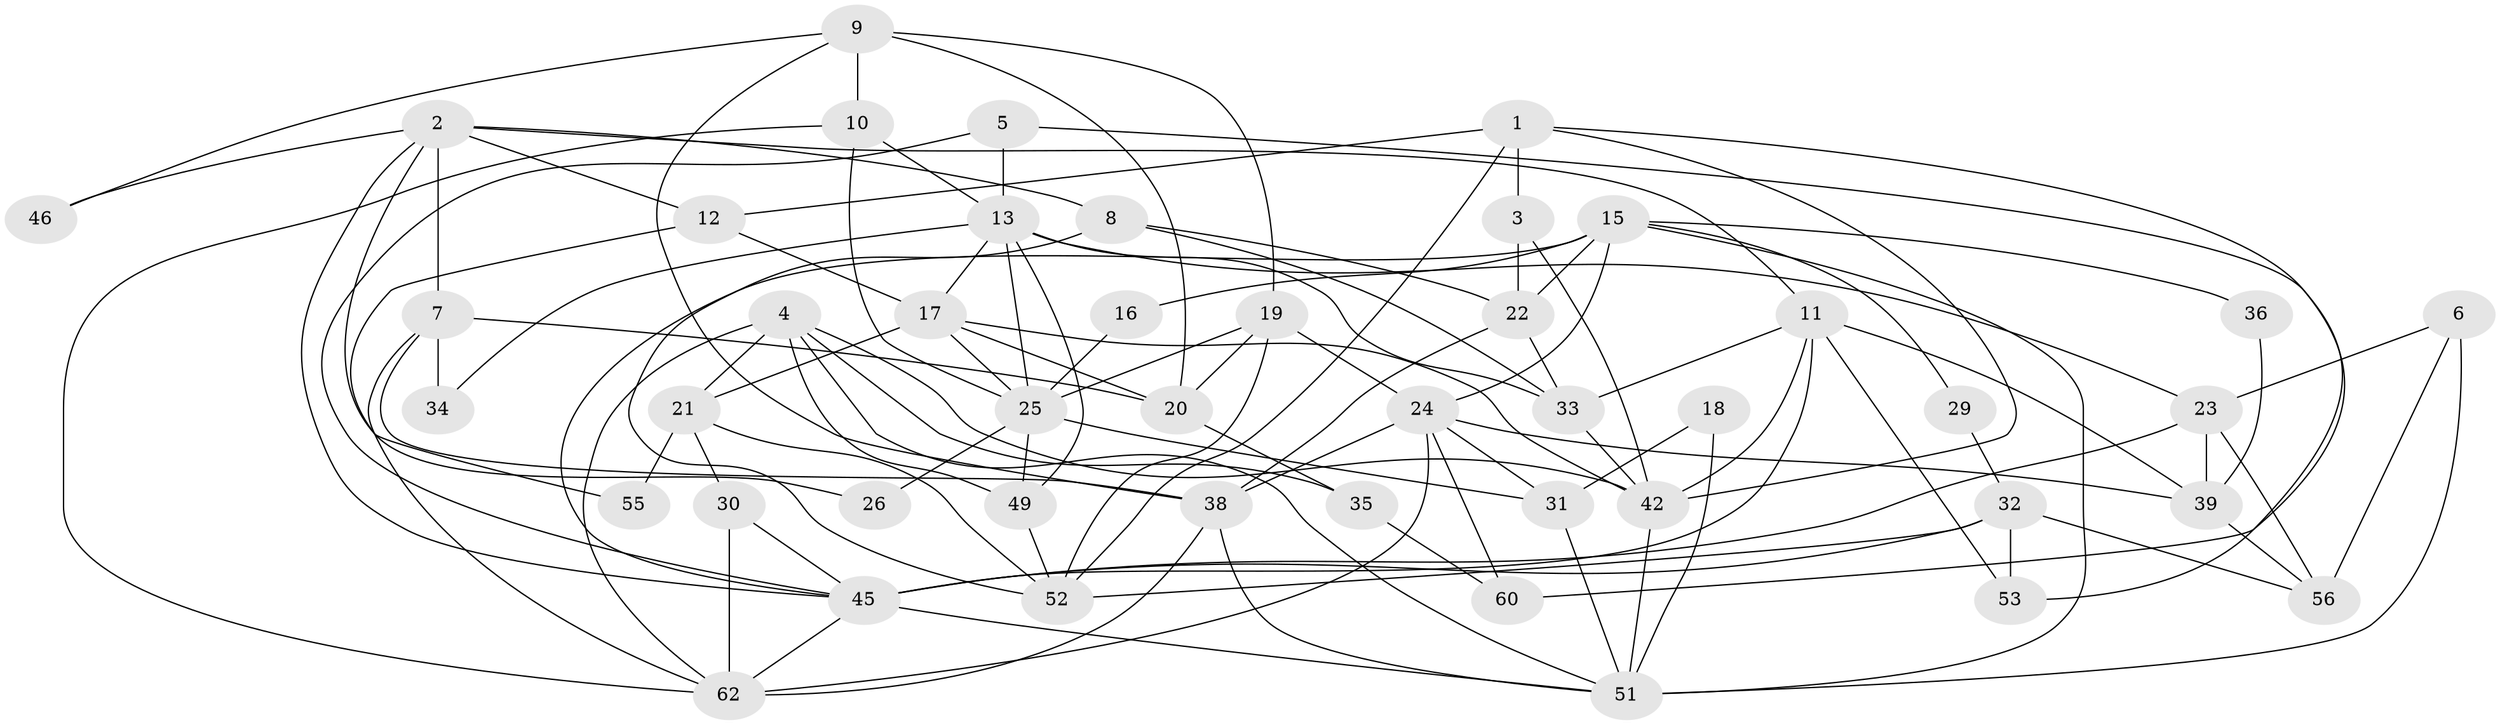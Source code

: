 // original degree distribution, {3: 0.25757575757575757, 4: 0.30303030303030304, 5: 0.18181818181818182, 2: 0.12121212121212122, 7: 0.045454545454545456, 6: 0.09090909090909091}
// Generated by graph-tools (version 1.1) at 2025/11/02/27/25 16:11:21]
// undirected, 46 vertices, 107 edges
graph export_dot {
graph [start="1"]
  node [color=gray90,style=filled];
  1 [super="+27"];
  2 [super="+58"];
  3;
  4 [super="+28"];
  5;
  6 [super="+47"];
  7 [super="+59"];
  8;
  9;
  10 [super="+43"];
  11 [super="+14"];
  12;
  13 [super="+64"];
  15 [super="+41"];
  16;
  17;
  18;
  19;
  20 [super="+57"];
  21;
  22 [super="+44"];
  23 [super="+40"];
  24 [super="+66"];
  25 [super="+50"];
  26;
  29;
  30;
  31;
  32 [super="+61"];
  33;
  34 [super="+37"];
  35;
  36;
  38;
  39;
  42 [super="+48"];
  45 [super="+65"];
  46;
  49;
  51 [super="+54"];
  52 [super="+63"];
  53;
  55;
  56;
  60;
  62;
  1 -- 12;
  1 -- 60;
  1 -- 3;
  1 -- 52;
  1 -- 42;
  2 -- 8;
  2 -- 46;
  2 -- 7;
  2 -- 26;
  2 -- 12;
  2 -- 45;
  2 -- 11;
  3 -- 42;
  3 -- 22;
  4 -- 21;
  4 -- 49;
  4 -- 42;
  4 -- 51;
  4 -- 35;
  4 -- 62;
  5 -- 53;
  5 -- 13;
  5 -- 45;
  6 -- 51;
  6 -- 56;
  6 -- 23 [weight=2];
  7 -- 62;
  7 -- 38;
  7 -- 20;
  7 -- 34;
  8 -- 33;
  8 -- 52;
  8 -- 22;
  9 -- 20;
  9 -- 19;
  9 -- 38;
  9 -- 46;
  9 -- 10;
  10 -- 62;
  10 -- 13;
  10 -- 25;
  11 -- 39;
  11 -- 53;
  11 -- 42;
  11 -- 33;
  11 -- 45;
  12 -- 17;
  12 -- 55;
  13 -- 17;
  13 -- 33;
  13 -- 34;
  13 -- 49;
  13 -- 23;
  13 -- 25;
  15 -- 22;
  15 -- 16;
  15 -- 29;
  15 -- 24;
  15 -- 36;
  15 -- 45;
  15 -- 51;
  16 -- 25;
  17 -- 20 [weight=2];
  17 -- 21;
  17 -- 42;
  17 -- 25;
  18 -- 51;
  18 -- 31;
  19 -- 52;
  19 -- 24;
  19 -- 25;
  19 -- 20;
  20 -- 35;
  21 -- 30;
  21 -- 52;
  21 -- 55;
  22 -- 38;
  22 -- 33;
  23 -- 56;
  23 -- 45;
  23 -- 39;
  24 -- 38;
  24 -- 31;
  24 -- 39;
  24 -- 62;
  24 -- 60;
  25 -- 49;
  25 -- 26;
  25 -- 31;
  29 -- 32;
  30 -- 62;
  30 -- 45;
  31 -- 51;
  32 -- 53 [weight=2];
  32 -- 45 [weight=2];
  32 -- 56;
  32 -- 52;
  33 -- 42;
  35 -- 60;
  36 -- 39;
  38 -- 62;
  38 -- 51;
  39 -- 56;
  42 -- 51;
  45 -- 62;
  45 -- 51;
  49 -- 52;
}
